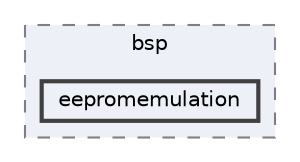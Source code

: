 digraph "eepromemulation"
{
 // LATEX_PDF_SIZE
  bgcolor="transparent";
  edge [fontname=Helvetica,fontsize=10,labelfontname=Helvetica,labelfontsize=10];
  node [fontname=Helvetica,fontsize=10,shape=box,height=0.2,width=0.4];
  compound=true
  subgraph clusterdir_801446f840d71f7580eb91c6ad048d4f {
    graph [ bgcolor="#edf0f7", pencolor="grey50", label="bsp", fontname=Helvetica,fontsize=10 style="filled,dashed", URL="dir_801446f840d71f7580eb91c6ad048d4f.html",tooltip=""]
  dir_8eaf9e6065943a297175d08951bb373c [label="eepromemulation", fillcolor="#edf0f7", color="grey25", style="filled,bold", URL="dir_8eaf9e6065943a297175d08951bb373c.html",tooltip=""];
  }
}

